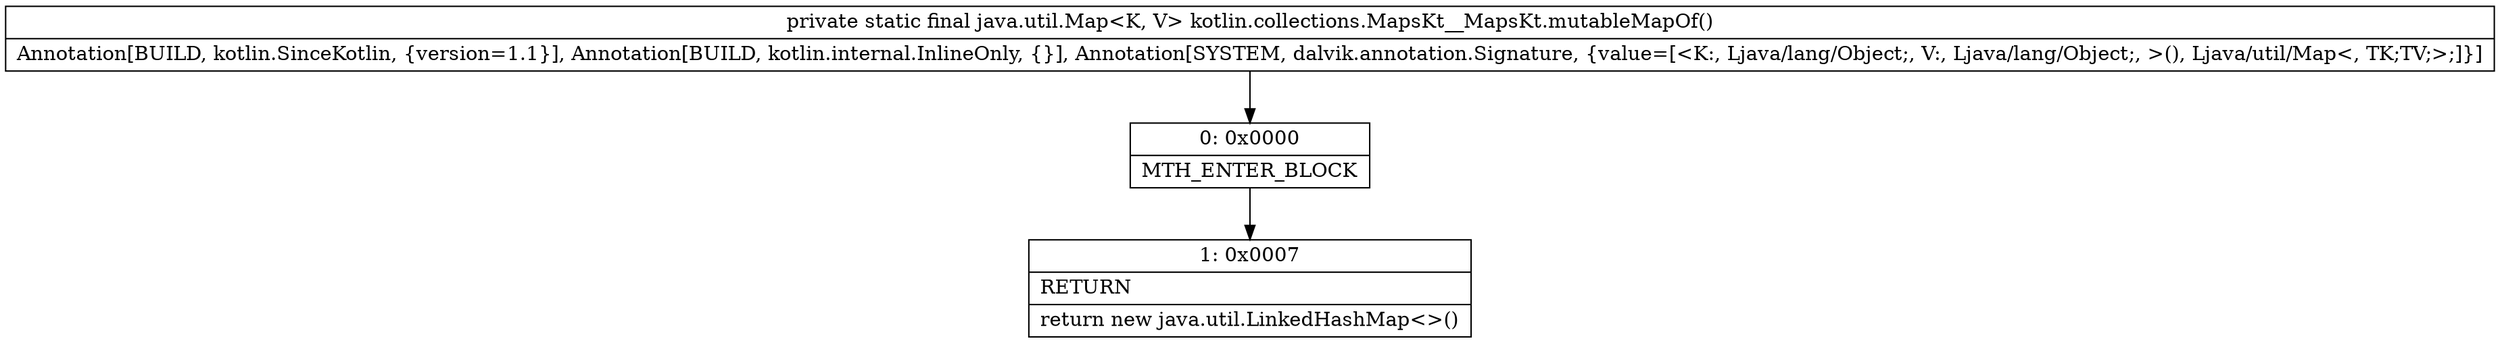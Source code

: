 digraph "CFG forkotlin.collections.MapsKt__MapsKt.mutableMapOf()Ljava\/util\/Map;" {
Node_0 [shape=record,label="{0\:\ 0x0000|MTH_ENTER_BLOCK\l}"];
Node_1 [shape=record,label="{1\:\ 0x0007|RETURN\l|return new java.util.LinkedHashMap\<\>()\l}"];
MethodNode[shape=record,label="{private static final java.util.Map\<K, V\> kotlin.collections.MapsKt__MapsKt.mutableMapOf()  | Annotation[BUILD, kotlin.SinceKotlin, \{version=1.1\}], Annotation[BUILD, kotlin.internal.InlineOnly, \{\}], Annotation[SYSTEM, dalvik.annotation.Signature, \{value=[\<K:, Ljava\/lang\/Object;, V:, Ljava\/lang\/Object;, \>(), Ljava\/util\/Map\<, TK;TV;\>;]\}]\l}"];
MethodNode -> Node_0;
Node_0 -> Node_1;
}

